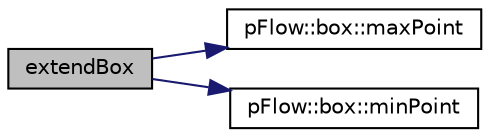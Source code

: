 digraph "extendBox"
{
 // LATEX_PDF_SIZE
  edge [fontname="Helvetica",fontsize="10",labelfontname="Helvetica",labelfontsize="10"];
  node [fontname="Helvetica",fontsize="10",shape=record];
  rankdir="LR";
  Node1 [label="extendBox",height=0.2,width=0.4,color="black", fillcolor="grey75", style="filled", fontcolor="black",tooltip=" "];
  Node1 -> Node2 [color="midnightblue",fontsize="10",style="solid",fontname="Helvetica"];
  Node2 [label="pFlow::box::maxPoint",height=0.2,width=0.4,color="black", fillcolor="white", style="filled",URL="$classpFlow_1_1box.html#a0200f1e557cc2585190d623c0a370108",tooltip=" "];
  Node1 -> Node3 [color="midnightblue",fontsize="10",style="solid",fontname="Helvetica"];
  Node3 [label="pFlow::box::minPoint",height=0.2,width=0.4,color="black", fillcolor="white", style="filled",URL="$classpFlow_1_1box.html#a7a3e5e5740e519e910633f5d72bb043b",tooltip=" "];
}
